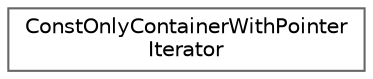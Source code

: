 digraph "Graphical Class Hierarchy"
{
 // LATEX_PDF_SIZE
  bgcolor="transparent";
  edge [fontname=Helvetica,fontsize=10,labelfontname=Helvetica,labelfontsize=10];
  node [fontname=Helvetica,fontsize=10,shape=box,height=0.2,width=0.4];
  rankdir="LR";
  Node0 [id="Node000000",label="ConstOnlyContainerWithPointer\lIterator",height=0.2,width=0.4,color="grey40", fillcolor="white", style="filled",URL="$struct_const_only_container_with_pointer_iterator.html",tooltip=" "];
}
